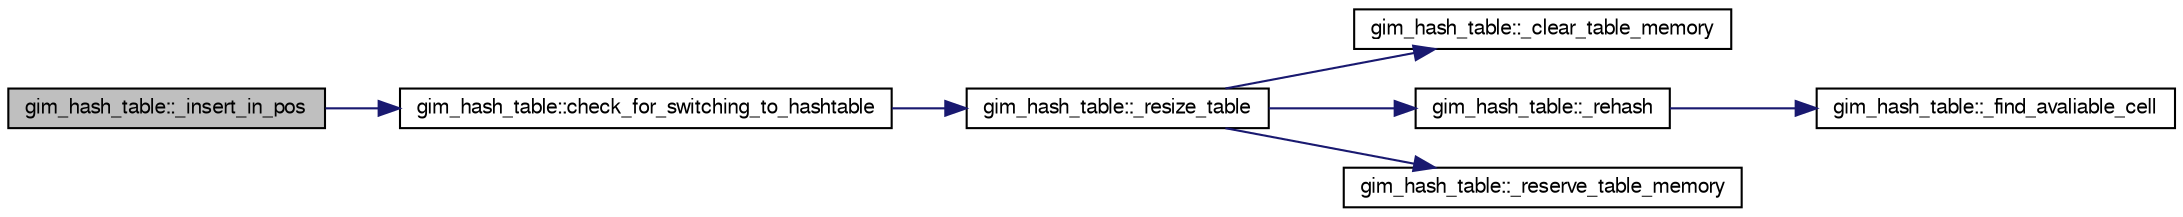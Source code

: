 digraph G
{
  bgcolor="transparent";
  edge [fontname="FreeSans",fontsize=10,labelfontname="FreeSans",labelfontsize=10];
  node [fontname="FreeSans",fontsize=10,shape=record];
  rankdir=LR;
  Node1 [label="gim_hash_table::_insert_in_pos",height=0.2,width=0.4,color="black", fillcolor="grey75", style="filled" fontcolor="black"];
  Node1 -> Node2 [color="midnightblue",fontsize=10,style="solid"];
  Node2 [label="gim_hash_table::check_for_switching_to_hashtable",height=0.2,width=0.4,color="black",URL="$classgim__hash__table.html#ba33eeb9b5aa00b0d8a002c549b71ed3",tooltip="If the container reaches the."];
  Node2 -> Node3 [color="midnightblue",fontsize=10,style="solid"];
  Node3 [label="gim_hash_table::_resize_table",height=0.2,width=0.4,color="black",URL="$classgim__hash__table.html#51905040dee4c41954f5de1634c090dd",tooltip="Resize hash table indices."];
  Node3 -> Node4 [color="midnightblue",fontsize=10,style="solid"];
  Node4 [label="gim_hash_table::_clear_table_memory",height=0.2,width=0.4,color="black",URL="$classgim__hash__table.html#06933fdb198971dcd753564d1d6e9424",tooltip="Clear all memory for the hash table."];
  Node3 -> Node5 [color="midnightblue",fontsize=10,style="solid"];
  Node5 [label="gim_hash_table::_rehash",height=0.2,width=0.4,color="black",URL="$classgim__hash__table.html#a33115e75d8cc5c489fa6ce8b1a23654",tooltip="Invalidates the keys (Assigning GIM_INVALID_HASH to all) Reorders the hash keys."];
  Node5 -> Node6 [color="midnightblue",fontsize=10,style="solid"];
  Node6 [label="gim_hash_table::_find_avaliable_cell",height=0.2,width=0.4,color="black",URL="$classgim__hash__table.html#cc2d3d29a0190232386fb155ec9e5d8f",tooltip="Find the avaliable cell for the hashkey, and return an existing cell if it has the..."];
  Node3 -> Node7 [color="midnightblue",fontsize=10,style="solid"];
  Node7 [label="gim_hash_table::_reserve_table_memory",height=0.2,width=0.4,color="black",URL="$classgim__hash__table.html#4d9347e131c0e17ac2d4966c092817f8",tooltip="reserves the memory for the hash table."];
}
